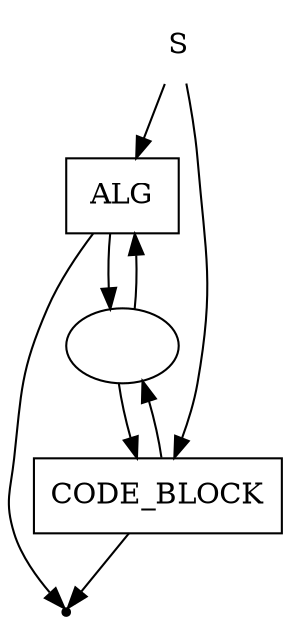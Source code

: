 digraph S {
    start [label=S shape=plaintext]
    alg [label=ALG shape=box]
    code_block [label=CODE_BLOCK shape=box]
    nl [label="\n" shape=oval]
    end [label="" shape=point]
    start -> alg
    start -> code_block
    alg -> nl
    alg -> end
    code_block -> nl
    code_block -> end
    nl -> alg
    nl -> code_block
}

